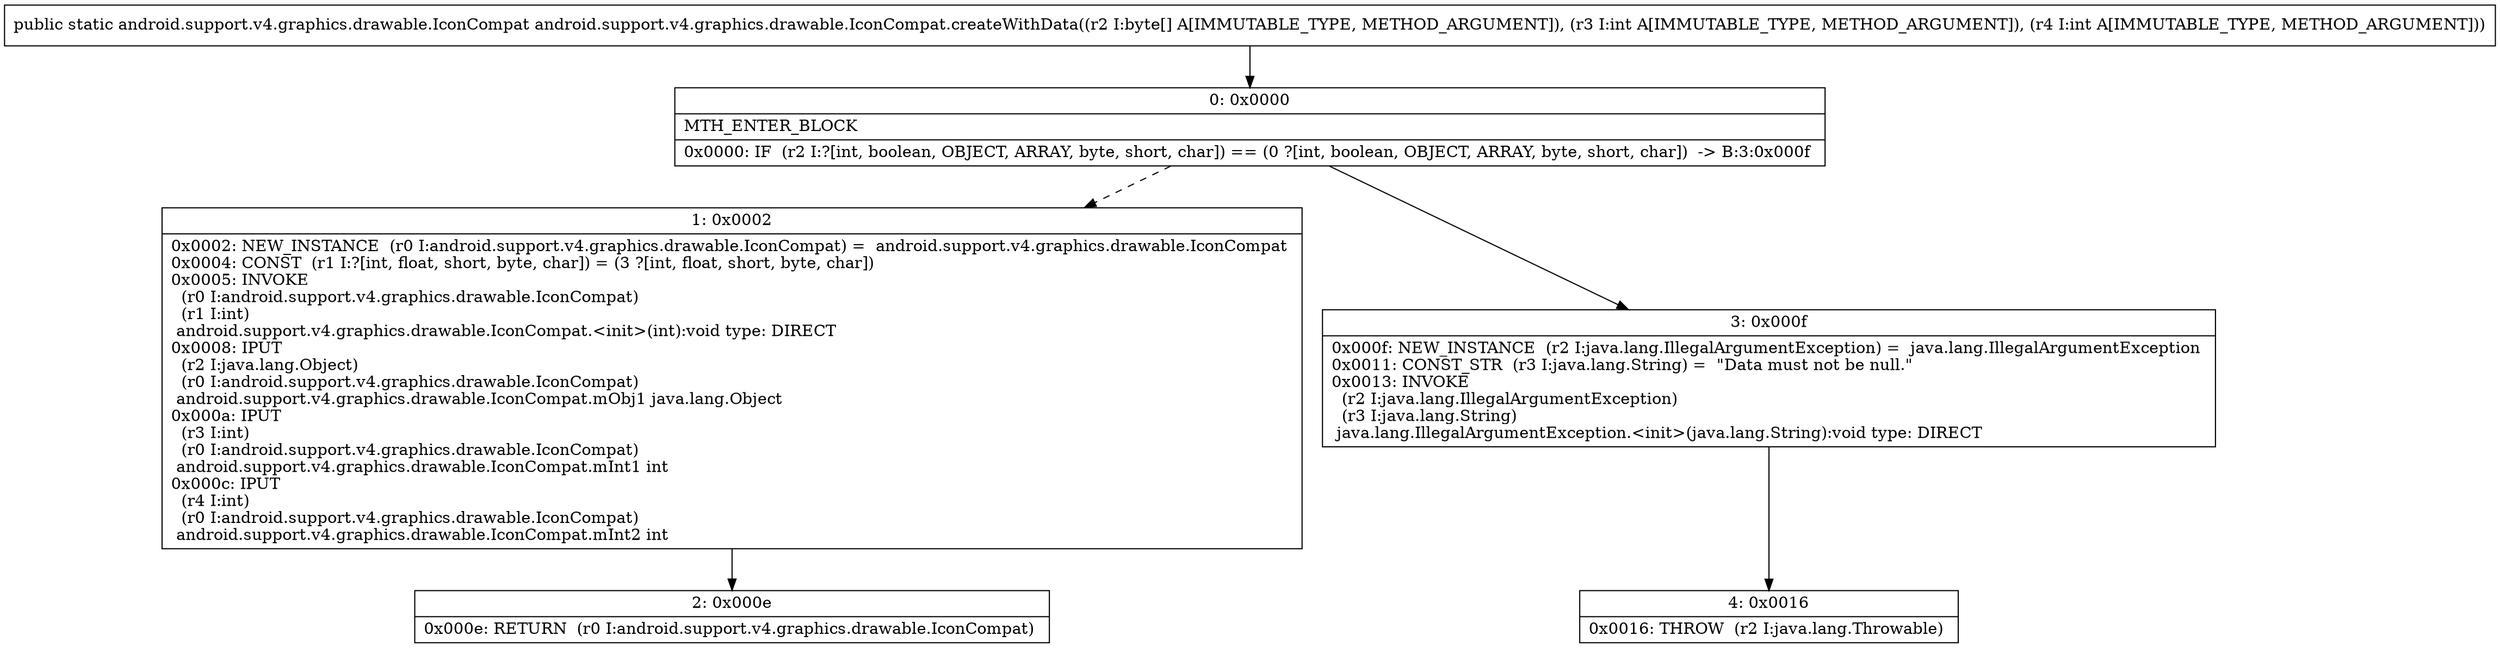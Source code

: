 digraph "CFG forandroid.support.v4.graphics.drawable.IconCompat.createWithData([BII)Landroid\/support\/v4\/graphics\/drawable\/IconCompat;" {
Node_0 [shape=record,label="{0\:\ 0x0000|MTH_ENTER_BLOCK\l|0x0000: IF  (r2 I:?[int, boolean, OBJECT, ARRAY, byte, short, char]) == (0 ?[int, boolean, OBJECT, ARRAY, byte, short, char])  \-\> B:3:0x000f \l}"];
Node_1 [shape=record,label="{1\:\ 0x0002|0x0002: NEW_INSTANCE  (r0 I:android.support.v4.graphics.drawable.IconCompat) =  android.support.v4.graphics.drawable.IconCompat \l0x0004: CONST  (r1 I:?[int, float, short, byte, char]) = (3 ?[int, float, short, byte, char]) \l0x0005: INVOKE  \l  (r0 I:android.support.v4.graphics.drawable.IconCompat)\l  (r1 I:int)\l android.support.v4.graphics.drawable.IconCompat.\<init\>(int):void type: DIRECT \l0x0008: IPUT  \l  (r2 I:java.lang.Object)\l  (r0 I:android.support.v4.graphics.drawable.IconCompat)\l android.support.v4.graphics.drawable.IconCompat.mObj1 java.lang.Object \l0x000a: IPUT  \l  (r3 I:int)\l  (r0 I:android.support.v4.graphics.drawable.IconCompat)\l android.support.v4.graphics.drawable.IconCompat.mInt1 int \l0x000c: IPUT  \l  (r4 I:int)\l  (r0 I:android.support.v4.graphics.drawable.IconCompat)\l android.support.v4.graphics.drawable.IconCompat.mInt2 int \l}"];
Node_2 [shape=record,label="{2\:\ 0x000e|0x000e: RETURN  (r0 I:android.support.v4.graphics.drawable.IconCompat) \l}"];
Node_3 [shape=record,label="{3\:\ 0x000f|0x000f: NEW_INSTANCE  (r2 I:java.lang.IllegalArgumentException) =  java.lang.IllegalArgumentException \l0x0011: CONST_STR  (r3 I:java.lang.String) =  \"Data must not be null.\" \l0x0013: INVOKE  \l  (r2 I:java.lang.IllegalArgumentException)\l  (r3 I:java.lang.String)\l java.lang.IllegalArgumentException.\<init\>(java.lang.String):void type: DIRECT \l}"];
Node_4 [shape=record,label="{4\:\ 0x0016|0x0016: THROW  (r2 I:java.lang.Throwable) \l}"];
MethodNode[shape=record,label="{public static android.support.v4.graphics.drawable.IconCompat android.support.v4.graphics.drawable.IconCompat.createWithData((r2 I:byte[] A[IMMUTABLE_TYPE, METHOD_ARGUMENT]), (r3 I:int A[IMMUTABLE_TYPE, METHOD_ARGUMENT]), (r4 I:int A[IMMUTABLE_TYPE, METHOD_ARGUMENT])) }"];
MethodNode -> Node_0;
Node_0 -> Node_1[style=dashed];
Node_0 -> Node_3;
Node_1 -> Node_2;
Node_3 -> Node_4;
}

